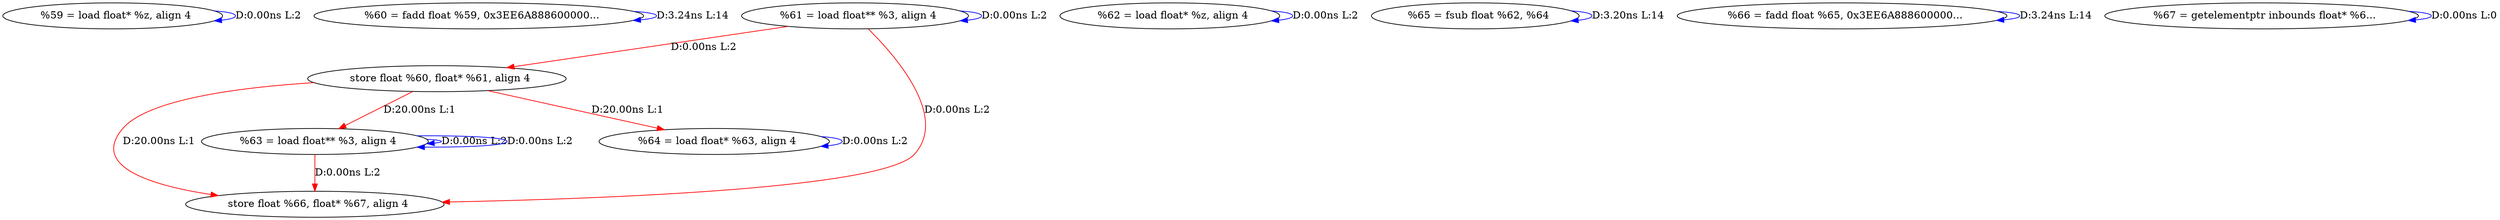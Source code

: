 digraph {
Node0x2e16fb0[label="  %59 = load float* %z, align 4"];
Node0x2e16fb0 -> Node0x2e16fb0[label="D:0.00ns L:2",color=blue];
Node0x2e17090[label="  %60 = fadd float %59, 0x3EE6A888600000..."];
Node0x2e17090 -> Node0x2e17090[label="D:3.24ns L:14",color=blue];
Node0x2e17170[label="  %61 = load float** %3, align 4"];
Node0x2e17170 -> Node0x2e17170[label="D:0.00ns L:2",color=blue];
Node0x2e17250[label="  store float %60, float* %61, align 4"];
Node0x2e17170 -> Node0x2e17250[label="D:0.00ns L:2",color=red];
Node0x2e0c910[label="  store float %66, float* %67, align 4"];
Node0x2e17170 -> Node0x2e0c910[label="D:0.00ns L:2",color=red];
Node0x2e0c4b0[label="  %63 = load float** %3, align 4"];
Node0x2e17250 -> Node0x2e0c4b0[label="D:20.00ns L:1",color=red];
Node0x2e0c590[label="  %64 = load float* %63, align 4"];
Node0x2e17250 -> Node0x2e0c590[label="D:20.00ns L:1",color=red];
Node0x2e17250 -> Node0x2e0c910[label="D:20.00ns L:1",color=red];
Node0x2e0c3d0[label="  %62 = load float* %z, align 4"];
Node0x2e0c3d0 -> Node0x2e0c3d0[label="D:0.00ns L:2",color=blue];
Node0x2e0c4b0 -> Node0x2e0c4b0[label="D:0.00ns L:2",color=blue];
Node0x2e0c4b0 -> Node0x2e0c4b0[label="D:0.00ns L:2",color=blue];
Node0x2e0c4b0 -> Node0x2e0c910[label="D:0.00ns L:2",color=red];
Node0x2e0c590 -> Node0x2e0c590[label="D:0.00ns L:2",color=blue];
Node0x2e0c670[label="  %65 = fsub float %62, %64"];
Node0x2e0c670 -> Node0x2e0c670[label="D:3.20ns L:14",color=blue];
Node0x2e0c750[label="  %66 = fadd float %65, 0x3EE6A888600000..."];
Node0x2e0c750 -> Node0x2e0c750[label="D:3.24ns L:14",color=blue];
Node0x2e0c830[label="  %67 = getelementptr inbounds float* %6..."];
Node0x2e0c830 -> Node0x2e0c830[label="D:0.00ns L:0",color=blue];
}
